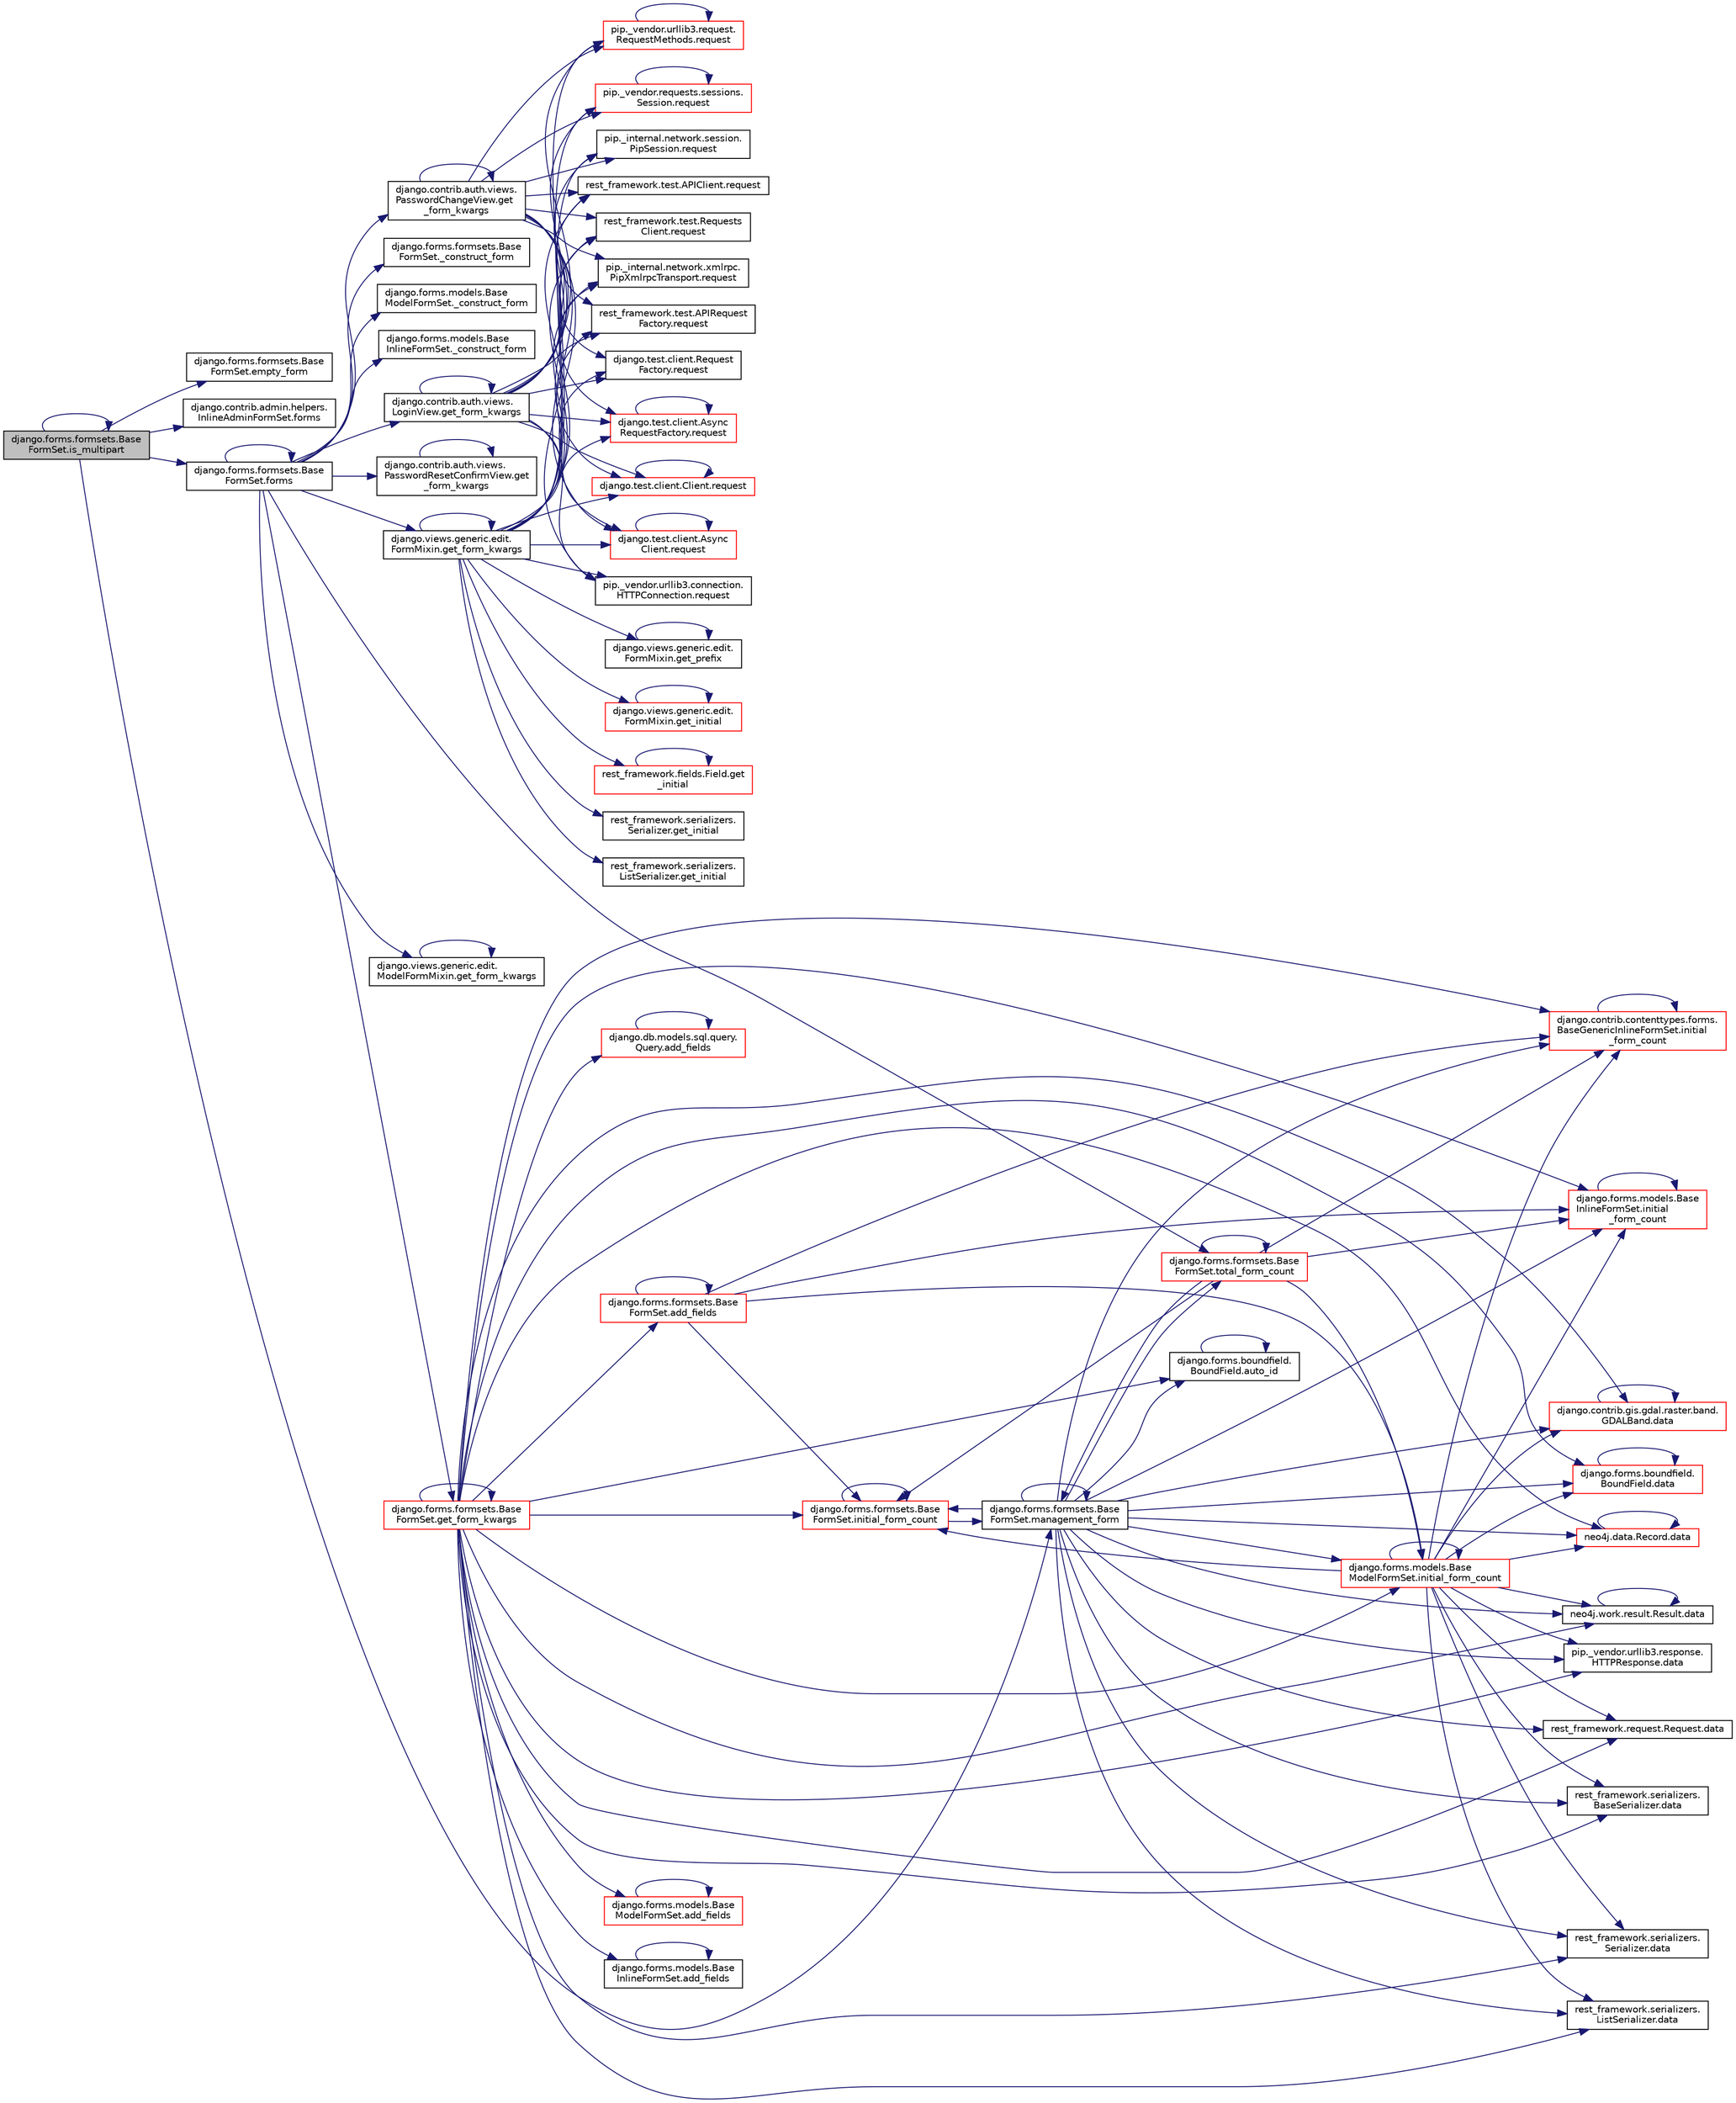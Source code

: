 digraph "django.forms.formsets.BaseFormSet.is_multipart"
{
 // LATEX_PDF_SIZE
  edge [fontname="Helvetica",fontsize="10",labelfontname="Helvetica",labelfontsize="10"];
  node [fontname="Helvetica",fontsize="10",shape=record];
  rankdir="LR";
  Node1 [label="django.forms.formsets.Base\lFormSet.is_multipart",height=0.2,width=0.4,color="black", fillcolor="grey75", style="filled", fontcolor="black",tooltip=" "];
  Node1 -> Node2 [color="midnightblue",fontsize="10",style="solid",fontname="Helvetica"];
  Node2 [label="django.forms.formsets.Base\lFormSet.empty_form",height=0.2,width=0.4,color="black", fillcolor="white", style="filled",URL="$d5/d7f/classdjango_1_1forms_1_1formsets_1_1_base_form_set.html#af9231668ae41c95868d3b496b34d606a",tooltip=" "];
  Node1 -> Node3 [color="midnightblue",fontsize="10",style="solid",fontname="Helvetica"];
  Node3 [label="django.contrib.admin.helpers.\lInlineAdminFormSet.forms",height=0.2,width=0.4,color="black", fillcolor="white", style="filled",URL="$db/d43/classdjango_1_1contrib_1_1admin_1_1helpers_1_1_inline_admin_form_set.html#a5f7dea78364630b55ad61ef019a34edc",tooltip=" "];
  Node1 -> Node4 [color="midnightblue",fontsize="10",style="solid",fontname="Helvetica"];
  Node4 [label="django.forms.formsets.Base\lFormSet.forms",height=0.2,width=0.4,color="black", fillcolor="white", style="filled",URL="$d5/d7f/classdjango_1_1forms_1_1formsets_1_1_base_form_set.html#a70cad149ce8de04397ad6b31f5f5497c",tooltip=" "];
  Node4 -> Node5 [color="midnightblue",fontsize="10",style="solid",fontname="Helvetica"];
  Node5 [label="django.forms.formsets.Base\lFormSet._construct_form",height=0.2,width=0.4,color="black", fillcolor="white", style="filled",URL="$d5/d7f/classdjango_1_1forms_1_1formsets_1_1_base_form_set.html#a77fbc0c9ae5a83ab728e709a4a313aa3",tooltip=" "];
  Node4 -> Node6 [color="midnightblue",fontsize="10",style="solid",fontname="Helvetica"];
  Node6 [label="django.forms.models.Base\lModelFormSet._construct_form",height=0.2,width=0.4,color="black", fillcolor="white", style="filled",URL="$d5/d31/classdjango_1_1forms_1_1models_1_1_base_model_form_set.html#a348b1ad9e9d4d35cd051b1eac28dab3f",tooltip=" "];
  Node4 -> Node7 [color="midnightblue",fontsize="10",style="solid",fontname="Helvetica"];
  Node7 [label="django.forms.models.Base\lInlineFormSet._construct_form",height=0.2,width=0.4,color="black", fillcolor="white", style="filled",URL="$d9/d21/classdjango_1_1forms_1_1models_1_1_base_inline_form_set.html#ae1b546b2614e92192a5f7777f8846c9d",tooltip=" "];
  Node4 -> Node4 [color="midnightblue",fontsize="10",style="solid",fontname="Helvetica"];
  Node4 -> Node8 [color="midnightblue",fontsize="10",style="solid",fontname="Helvetica"];
  Node8 [label="django.contrib.auth.views.\lLoginView.get_form_kwargs",height=0.2,width=0.4,color="black", fillcolor="white", style="filled",URL="$dd/d60/classdjango_1_1contrib_1_1auth_1_1views_1_1_login_view.html#acfe4d8339fbf103b4d0a3ab00ca515cb",tooltip=" "];
  Node8 -> Node8 [color="midnightblue",fontsize="10",style="solid",fontname="Helvetica"];
  Node8 -> Node9 [color="midnightblue",fontsize="10",style="solid",fontname="Helvetica"];
  Node9 [label="pip._internal.network.xmlrpc.\lPipXmlrpcTransport.request",height=0.2,width=0.4,color="black", fillcolor="white", style="filled",URL="$dd/d8a/classpip_1_1__internal_1_1network_1_1xmlrpc_1_1_pip_xmlrpc_transport.html#adb84317dcc522d845a56ce9cc4f82522",tooltip=" "];
  Node8 -> Node10 [color="midnightblue",fontsize="10",style="solid",fontname="Helvetica"];
  Node10 [label="rest_framework.test.APIRequest\lFactory.request",height=0.2,width=0.4,color="black", fillcolor="white", style="filled",URL="$da/d3c/classrest__framework_1_1test_1_1_a_p_i_request_factory.html#abd5931aada009b9fb1f1577613acd058",tooltip=" "];
  Node8 -> Node11 [color="midnightblue",fontsize="10",style="solid",fontname="Helvetica"];
  Node11 [label="django.test.client.Request\lFactory.request",height=0.2,width=0.4,color="black", fillcolor="white", style="filled",URL="$db/d7f/classdjango_1_1test_1_1client_1_1_request_factory.html#a12550839ba4cbabcf38bff0d2ff69f0a",tooltip=" "];
  Node8 -> Node12 [color="midnightblue",fontsize="10",style="solid",fontname="Helvetica"];
  Node12 [label="django.test.client.Async\lRequestFactory.request",height=0.2,width=0.4,color="red", fillcolor="white", style="filled",URL="$d6/de5/classdjango_1_1test_1_1client_1_1_async_request_factory.html#a8dcee74bc0f05203aa2aa2aad95555a9",tooltip=" "];
  Node12 -> Node12 [color="midnightblue",fontsize="10",style="solid",fontname="Helvetica"];
  Node8 -> Node14 [color="midnightblue",fontsize="10",style="solid",fontname="Helvetica"];
  Node14 [label="django.test.client.Client.request",height=0.2,width=0.4,color="red", fillcolor="white", style="filled",URL="$d2/d2e/classdjango_1_1test_1_1client_1_1_client.html#a4b25cead120a234c08a522e016cb6138",tooltip=" "];
  Node14 -> Node14 [color="midnightblue",fontsize="10",style="solid",fontname="Helvetica"];
  Node8 -> Node19 [color="midnightblue",fontsize="10",style="solid",fontname="Helvetica"];
  Node19 [label="django.test.client.Async\lClient.request",height=0.2,width=0.4,color="red", fillcolor="white", style="filled",URL="$d9/dd7/classdjango_1_1test_1_1client_1_1_async_client.html#a38330cfdf01cb69d3dd0bdb8b9777bd9",tooltip=" "];
  Node19 -> Node19 [color="midnightblue",fontsize="10",style="solid",fontname="Helvetica"];
  Node8 -> Node20 [color="midnightblue",fontsize="10",style="solid",fontname="Helvetica"];
  Node20 [label="pip._vendor.urllib3.connection.\lHTTPConnection.request",height=0.2,width=0.4,color="black", fillcolor="white", style="filled",URL="$d2/d75/classpip_1_1__vendor_1_1urllib3_1_1connection_1_1_h_t_t_p_connection.html#ae44707607a133fa0d27085cc2ea9ef85",tooltip=" "];
  Node8 -> Node21 [color="midnightblue",fontsize="10",style="solid",fontname="Helvetica"];
  Node21 [label="pip._vendor.urllib3.request.\lRequestMethods.request",height=0.2,width=0.4,color="red", fillcolor="white", style="filled",URL="$de/d48/classpip_1_1__vendor_1_1urllib3_1_1request_1_1_request_methods.html#a875ca454fac77c856bdf0cbe44f8fb64",tooltip=" "];
  Node21 -> Node21 [color="midnightblue",fontsize="10",style="solid",fontname="Helvetica"];
  Node8 -> Node52 [color="midnightblue",fontsize="10",style="solid",fontname="Helvetica"];
  Node52 [label="pip._vendor.requests.sessions.\lSession.request",height=0.2,width=0.4,color="red", fillcolor="white", style="filled",URL="$da/de9/classpip_1_1__vendor_1_1requests_1_1sessions_1_1_session.html#a718b60e99280c6ef1a346cb6dc0a90c8",tooltip=" "];
  Node52 -> Node52 [color="midnightblue",fontsize="10",style="solid",fontname="Helvetica"];
  Node8 -> Node482 [color="midnightblue",fontsize="10",style="solid",fontname="Helvetica"];
  Node482 [label="pip._internal.network.session.\lPipSession.request",height=0.2,width=0.4,color="black", fillcolor="white", style="filled",URL="$d9/dc2/classpip_1_1__internal_1_1network_1_1session_1_1_pip_session.html#a9c968f2f764cbd41db6684fafb5b1e6a",tooltip=" "];
  Node8 -> Node480 [color="midnightblue",fontsize="10",style="solid",fontname="Helvetica"];
  Node480 [label="rest_framework.test.APIClient.request",height=0.2,width=0.4,color="black", fillcolor="white", style="filled",URL="$da/d51/classrest__framework_1_1test_1_1_a_p_i_client.html#a77b55b2a0a90921243b61303fc37e59d",tooltip=" "];
  Node8 -> Node481 [color="midnightblue",fontsize="10",style="solid",fontname="Helvetica"];
  Node481 [label="rest_framework.test.Requests\lClient.request",height=0.2,width=0.4,color="black", fillcolor="white", style="filled",URL="$de/dc8/classrest__framework_1_1test_1_1_requests_client.html#ae6de53b1244ae8817b8bf8d6838b72ba",tooltip=" "];
  Node4 -> Node756 [color="midnightblue",fontsize="10",style="solid",fontname="Helvetica"];
  Node756 [label="django.contrib.auth.views.\lPasswordResetConfirmView.get\l_form_kwargs",height=0.2,width=0.4,color="black", fillcolor="white", style="filled",URL="$da/d2d/classdjango_1_1contrib_1_1auth_1_1views_1_1_password_reset_confirm_view.html#a98c2c808d29b0e81720825d01c0d0de3",tooltip=" "];
  Node756 -> Node756 [color="midnightblue",fontsize="10",style="solid",fontname="Helvetica"];
  Node4 -> Node757 [color="midnightblue",fontsize="10",style="solid",fontname="Helvetica"];
  Node757 [label="django.contrib.auth.views.\lPasswordChangeView.get\l_form_kwargs",height=0.2,width=0.4,color="black", fillcolor="white", style="filled",URL="$d6/de8/classdjango_1_1contrib_1_1auth_1_1views_1_1_password_change_view.html#a819ee3cbfcf3ce40a8a1aa66bef97850",tooltip=" "];
  Node757 -> Node757 [color="midnightblue",fontsize="10",style="solid",fontname="Helvetica"];
  Node757 -> Node9 [color="midnightblue",fontsize="10",style="solid",fontname="Helvetica"];
  Node757 -> Node10 [color="midnightblue",fontsize="10",style="solid",fontname="Helvetica"];
  Node757 -> Node11 [color="midnightblue",fontsize="10",style="solid",fontname="Helvetica"];
  Node757 -> Node12 [color="midnightblue",fontsize="10",style="solid",fontname="Helvetica"];
  Node757 -> Node14 [color="midnightblue",fontsize="10",style="solid",fontname="Helvetica"];
  Node757 -> Node19 [color="midnightblue",fontsize="10",style="solid",fontname="Helvetica"];
  Node757 -> Node20 [color="midnightblue",fontsize="10",style="solid",fontname="Helvetica"];
  Node757 -> Node21 [color="midnightblue",fontsize="10",style="solid",fontname="Helvetica"];
  Node757 -> Node52 [color="midnightblue",fontsize="10",style="solid",fontname="Helvetica"];
  Node757 -> Node482 [color="midnightblue",fontsize="10",style="solid",fontname="Helvetica"];
  Node757 -> Node480 [color="midnightblue",fontsize="10",style="solid",fontname="Helvetica"];
  Node757 -> Node481 [color="midnightblue",fontsize="10",style="solid",fontname="Helvetica"];
  Node4 -> Node758 [color="midnightblue",fontsize="10",style="solid",fontname="Helvetica"];
  Node758 [label="django.views.generic.edit.\lFormMixin.get_form_kwargs",height=0.2,width=0.4,color="black", fillcolor="white", style="filled",URL="$df/d6a/classdjango_1_1views_1_1generic_1_1edit_1_1_form_mixin.html#a39553a35fb3f5f55c90d9f6355a57b78",tooltip=" "];
  Node758 -> Node758 [color="midnightblue",fontsize="10",style="solid",fontname="Helvetica"];
  Node758 -> Node759 [color="midnightblue",fontsize="10",style="solid",fontname="Helvetica"];
  Node759 [label="django.views.generic.edit.\lFormMixin.get_initial",height=0.2,width=0.4,color="red", fillcolor="white", style="filled",URL="$df/d6a/classdjango_1_1views_1_1generic_1_1edit_1_1_form_mixin.html#ab814b4070196cb0e417553372b9852cf",tooltip=" "];
  Node759 -> Node759 [color="midnightblue",fontsize="10",style="solid",fontname="Helvetica"];
  Node758 -> Node782 [color="midnightblue",fontsize="10",style="solid",fontname="Helvetica"];
  Node782 [label="rest_framework.fields.Field.get\l_initial",height=0.2,width=0.4,color="red", fillcolor="white", style="filled",URL="$d9/d53/classrest__framework_1_1fields_1_1_field.html#a256c6b4d3978a71f5e6e4417135d59ed",tooltip=" "];
  Node782 -> Node782 [color="midnightblue",fontsize="10",style="solid",fontname="Helvetica"];
  Node758 -> Node783 [color="midnightblue",fontsize="10",style="solid",fontname="Helvetica"];
  Node783 [label="rest_framework.serializers.\lSerializer.get_initial",height=0.2,width=0.4,color="black", fillcolor="white", style="filled",URL="$de/daf/classrest__framework_1_1serializers_1_1_serializer.html#a09f977fb602ffec285c3d0c21ad5c06a",tooltip=" "];
  Node758 -> Node784 [color="midnightblue",fontsize="10",style="solid",fontname="Helvetica"];
  Node784 [label="rest_framework.serializers.\lListSerializer.get_initial",height=0.2,width=0.4,color="black", fillcolor="white", style="filled",URL="$d9/dee/classrest__framework_1_1serializers_1_1_list_serializer.html#a134a6fc6f167760f3578bc8b2889da87",tooltip=" "];
  Node758 -> Node785 [color="midnightblue",fontsize="10",style="solid",fontname="Helvetica"];
  Node785 [label="django.views.generic.edit.\lFormMixin.get_prefix",height=0.2,width=0.4,color="black", fillcolor="white", style="filled",URL="$df/d6a/classdjango_1_1views_1_1generic_1_1edit_1_1_form_mixin.html#ad204b54b13386094dd57e94cd32b1dcf",tooltip=" "];
  Node785 -> Node785 [color="midnightblue",fontsize="10",style="solid",fontname="Helvetica"];
  Node758 -> Node11 [color="midnightblue",fontsize="10",style="solid",fontname="Helvetica"];
  Node758 -> Node12 [color="midnightblue",fontsize="10",style="solid",fontname="Helvetica"];
  Node758 -> Node14 [color="midnightblue",fontsize="10",style="solid",fontname="Helvetica"];
  Node758 -> Node19 [color="midnightblue",fontsize="10",style="solid",fontname="Helvetica"];
  Node758 -> Node9 [color="midnightblue",fontsize="10",style="solid",fontname="Helvetica"];
  Node758 -> Node482 [color="midnightblue",fontsize="10",style="solid",fontname="Helvetica"];
  Node758 -> Node52 [color="midnightblue",fontsize="10",style="solid",fontname="Helvetica"];
  Node758 -> Node10 [color="midnightblue",fontsize="10",style="solid",fontname="Helvetica"];
  Node758 -> Node20 [color="midnightblue",fontsize="10",style="solid",fontname="Helvetica"];
  Node758 -> Node21 [color="midnightblue",fontsize="10",style="solid",fontname="Helvetica"];
  Node758 -> Node480 [color="midnightblue",fontsize="10",style="solid",fontname="Helvetica"];
  Node758 -> Node481 [color="midnightblue",fontsize="10",style="solid",fontname="Helvetica"];
  Node4 -> Node786 [color="midnightblue",fontsize="10",style="solid",fontname="Helvetica"];
  Node786 [label="django.views.generic.edit.\lModelFormMixin.get_form_kwargs",height=0.2,width=0.4,color="black", fillcolor="white", style="filled",URL="$d9/de4/classdjango_1_1views_1_1generic_1_1edit_1_1_model_form_mixin.html#acb84732059397043dfe04440b12ac05b",tooltip=" "];
  Node786 -> Node786 [color="midnightblue",fontsize="10",style="solid",fontname="Helvetica"];
  Node4 -> Node787 [color="midnightblue",fontsize="10",style="solid",fontname="Helvetica"];
  Node787 [label="django.forms.formsets.Base\lFormSet.get_form_kwargs",height=0.2,width=0.4,color="red", fillcolor="white", style="filled",URL="$d5/d7f/classdjango_1_1forms_1_1formsets_1_1_base_form_set.html#a88de5b295c9504269cae259b3bcefc93",tooltip=" "];
  Node787 -> Node788 [color="midnightblue",fontsize="10",style="solid",fontname="Helvetica"];
  Node788 [label="django.db.models.sql.query.\lQuery.add_fields",height=0.2,width=0.4,color="red", fillcolor="white", style="filled",URL="$d6/d30/classdjango_1_1db_1_1models_1_1sql_1_1query_1_1_query.html#a8ced3db76abd43e72de7ccbe8b829b14",tooltip=" "];
  Node788 -> Node788 [color="midnightblue",fontsize="10",style="solid",fontname="Helvetica"];
  Node787 -> Node810 [color="midnightblue",fontsize="10",style="solid",fontname="Helvetica"];
  Node810 [label="django.forms.formsets.Base\lFormSet.add_fields",height=0.2,width=0.4,color="red", fillcolor="white", style="filled",URL="$d5/d7f/classdjango_1_1forms_1_1formsets_1_1_base_form_set.html#a5139435e68b424b423f9b672f192ced6",tooltip=" "];
  Node810 -> Node810 [color="midnightblue",fontsize="10",style="solid",fontname="Helvetica"];
  Node810 -> Node812 [color="midnightblue",fontsize="10",style="solid",fontname="Helvetica"];
  Node812 [label="django.contrib.contenttypes.forms.\lBaseGenericInlineFormSet.initial\l_form_count",height=0.2,width=0.4,color="red", fillcolor="white", style="filled",URL="$d5/ded/classdjango_1_1contrib_1_1contenttypes_1_1forms_1_1_base_generic_inline_form_set.html#ac3f6ce4eb97005dc1f89a2a478e321ea",tooltip=" "];
  Node812 -> Node812 [color="midnightblue",fontsize="10",style="solid",fontname="Helvetica"];
  Node810 -> Node813 [color="midnightblue",fontsize="10",style="solid",fontname="Helvetica"];
  Node813 [label="django.forms.formsets.Base\lFormSet.initial_form_count",height=0.2,width=0.4,color="red", fillcolor="white", style="filled",URL="$d5/d7f/classdjango_1_1forms_1_1formsets_1_1_base_form_set.html#a793420ef47cc932007c942f506a6be84",tooltip=" "];
  Node813 -> Node813 [color="midnightblue",fontsize="10",style="solid",fontname="Helvetica"];
  Node813 -> Node814 [color="midnightblue",fontsize="10",style="solid",fontname="Helvetica"];
  Node814 [label="django.forms.formsets.Base\lFormSet.management_form",height=0.2,width=0.4,color="black", fillcolor="white", style="filled",URL="$d5/d7f/classdjango_1_1forms_1_1formsets_1_1_base_form_set.html#abea17bdc7dd08b469d9e14688384330e",tooltip=" "];
  Node814 -> Node815 [color="midnightblue",fontsize="10",style="solid",fontname="Helvetica"];
  Node815 [label="django.forms.boundfield.\lBoundField.auto_id",height=0.2,width=0.4,color="black", fillcolor="white", style="filled",URL="$da/d92/classdjango_1_1forms_1_1boundfield_1_1_bound_field.html#a68d9bfc7200f45392c4de7f4a9b73a28",tooltip=" "];
  Node815 -> Node815 [color="midnightblue",fontsize="10",style="solid",fontname="Helvetica"];
  Node814 -> Node816 [color="midnightblue",fontsize="10",style="solid",fontname="Helvetica"];
  Node816 [label="django.contrib.gis.gdal.raster.band.\lGDALBand.data",height=0.2,width=0.4,color="red", fillcolor="white", style="filled",URL="$d5/d4d/classdjango_1_1contrib_1_1gis_1_1gdal_1_1raster_1_1band_1_1_g_d_a_l_band.html#ab034c17962c340c65434561c57451461",tooltip=" "];
  Node816 -> Node816 [color="midnightblue",fontsize="10",style="solid",fontname="Helvetica"];
  Node814 -> Node828 [color="midnightblue",fontsize="10",style="solid",fontname="Helvetica"];
  Node828 [label="django.forms.boundfield.\lBoundField.data",height=0.2,width=0.4,color="red", fillcolor="white", style="filled",URL="$da/d92/classdjango_1_1forms_1_1boundfield_1_1_bound_field.html#ab171a7cf1b7f223c5a378a8a216c665d",tooltip=" "];
  Node828 -> Node828 [color="midnightblue",fontsize="10",style="solid",fontname="Helvetica"];
  Node814 -> Node829 [color="midnightblue",fontsize="10",style="solid",fontname="Helvetica"];
  Node829 [label="neo4j.data.Record.data",height=0.2,width=0.4,color="red", fillcolor="white", style="filled",URL="$d8/da3/classneo4j_1_1data_1_1_record.html#a24123084c9f60275847a4509076677bf",tooltip=" "];
  Node829 -> Node829 [color="midnightblue",fontsize="10",style="solid",fontname="Helvetica"];
  Node814 -> Node830 [color="midnightblue",fontsize="10",style="solid",fontname="Helvetica"];
  Node830 [label="neo4j.work.result.Result.data",height=0.2,width=0.4,color="black", fillcolor="white", style="filled",URL="$d6/d93/classneo4j_1_1work_1_1result_1_1_result.html#a91a9d95693baed609c832d2306811873",tooltip=" "];
  Node830 -> Node830 [color="midnightblue",fontsize="10",style="solid",fontname="Helvetica"];
  Node814 -> Node831 [color="midnightblue",fontsize="10",style="solid",fontname="Helvetica"];
  Node831 [label="pip._vendor.urllib3.response.\lHTTPResponse.data",height=0.2,width=0.4,color="black", fillcolor="white", style="filled",URL="$dd/d5a/classpip_1_1__vendor_1_1urllib3_1_1response_1_1_h_t_t_p_response.html#a6e7ac6d6d58cacbce67ec13daeedeb7c",tooltip=" "];
  Node814 -> Node832 [color="midnightblue",fontsize="10",style="solid",fontname="Helvetica"];
  Node832 [label="rest_framework.request.Request.data",height=0.2,width=0.4,color="black", fillcolor="white", style="filled",URL="$d9/d48/classrest__framework_1_1request_1_1_request.html#ae246e53ff4ce6ec7367efa833ac43eb7",tooltip=" "];
  Node814 -> Node833 [color="midnightblue",fontsize="10",style="solid",fontname="Helvetica"];
  Node833 [label="rest_framework.serializers.\lBaseSerializer.data",height=0.2,width=0.4,color="black", fillcolor="white", style="filled",URL="$d9/de7/classrest__framework_1_1serializers_1_1_base_serializer.html#ab8e2dde5ecf9c3cc38be55e4b92f7fae",tooltip=" "];
  Node814 -> Node834 [color="midnightblue",fontsize="10",style="solid",fontname="Helvetica"];
  Node834 [label="rest_framework.serializers.\lSerializer.data",height=0.2,width=0.4,color="black", fillcolor="white", style="filled",URL="$de/daf/classrest__framework_1_1serializers_1_1_serializer.html#a028ae12666279b96942ec52c9e0bfb70",tooltip=" "];
  Node814 -> Node835 [color="midnightblue",fontsize="10",style="solid",fontname="Helvetica"];
  Node835 [label="rest_framework.serializers.\lListSerializer.data",height=0.2,width=0.4,color="black", fillcolor="white", style="filled",URL="$d9/dee/classrest__framework_1_1serializers_1_1_list_serializer.html#a98b5c9f9dc18b200355dfed8df68dd19",tooltip=" "];
  Node814 -> Node812 [color="midnightblue",fontsize="10",style="solid",fontname="Helvetica"];
  Node814 -> Node813 [color="midnightblue",fontsize="10",style="solid",fontname="Helvetica"];
  Node814 -> Node836 [color="midnightblue",fontsize="10",style="solid",fontname="Helvetica"];
  Node836 [label="django.forms.models.Base\lModelFormSet.initial_form_count",height=0.2,width=0.4,color="red", fillcolor="white", style="filled",URL="$d5/d31/classdjango_1_1forms_1_1models_1_1_base_model_form_set.html#a6a15e7dc230a83274059086c7297b540",tooltip=" "];
  Node836 -> Node828 [color="midnightblue",fontsize="10",style="solid",fontname="Helvetica"];
  Node836 -> Node816 [color="midnightblue",fontsize="10",style="solid",fontname="Helvetica"];
  Node836 -> Node829 [color="midnightblue",fontsize="10",style="solid",fontname="Helvetica"];
  Node836 -> Node835 [color="midnightblue",fontsize="10",style="solid",fontname="Helvetica"];
  Node836 -> Node830 [color="midnightblue",fontsize="10",style="solid",fontname="Helvetica"];
  Node836 -> Node831 [color="midnightblue",fontsize="10",style="solid",fontname="Helvetica"];
  Node836 -> Node832 [color="midnightblue",fontsize="10",style="solid",fontname="Helvetica"];
  Node836 -> Node833 [color="midnightblue",fontsize="10",style="solid",fontname="Helvetica"];
  Node836 -> Node834 [color="midnightblue",fontsize="10",style="solid",fontname="Helvetica"];
  Node836 -> Node812 [color="midnightblue",fontsize="10",style="solid",fontname="Helvetica"];
  Node836 -> Node813 [color="midnightblue",fontsize="10",style="solid",fontname="Helvetica"];
  Node836 -> Node836 [color="midnightblue",fontsize="10",style="solid",fontname="Helvetica"];
  Node836 -> Node842 [color="midnightblue",fontsize="10",style="solid",fontname="Helvetica"];
  Node842 [label="django.forms.models.Base\lInlineFormSet.initial\l_form_count",height=0.2,width=0.4,color="red", fillcolor="white", style="filled",URL="$d9/d21/classdjango_1_1forms_1_1models_1_1_base_inline_form_set.html#ac394f645606f0c6dac5adcfe180e1725",tooltip=" "];
  Node842 -> Node842 [color="midnightblue",fontsize="10",style="solid",fontname="Helvetica"];
  Node814 -> Node842 [color="midnightblue",fontsize="10",style="solid",fontname="Helvetica"];
  Node814 -> Node814 [color="midnightblue",fontsize="10",style="solid",fontname="Helvetica"];
  Node814 -> Node843 [color="midnightblue",fontsize="10",style="solid",fontname="Helvetica"];
  Node843 [label="django.forms.formsets.Base\lFormSet.total_form_count",height=0.2,width=0.4,color="red", fillcolor="white", style="filled",URL="$d5/d7f/classdjango_1_1forms_1_1formsets_1_1_base_form_set.html#a37ab5fcd99e2f3bbd6c74342e08aeaed",tooltip=" "];
  Node843 -> Node812 [color="midnightblue",fontsize="10",style="solid",fontname="Helvetica"];
  Node843 -> Node813 [color="midnightblue",fontsize="10",style="solid",fontname="Helvetica"];
  Node843 -> Node836 [color="midnightblue",fontsize="10",style="solid",fontname="Helvetica"];
  Node843 -> Node842 [color="midnightblue",fontsize="10",style="solid",fontname="Helvetica"];
  Node843 -> Node814 [color="midnightblue",fontsize="10",style="solid",fontname="Helvetica"];
  Node843 -> Node843 [color="midnightblue",fontsize="10",style="solid",fontname="Helvetica"];
  Node810 -> Node836 [color="midnightblue",fontsize="10",style="solid",fontname="Helvetica"];
  Node810 -> Node842 [color="midnightblue",fontsize="10",style="solid",fontname="Helvetica"];
  Node787 -> Node844 [color="midnightblue",fontsize="10",style="solid",fontname="Helvetica"];
  Node844 [label="django.forms.models.Base\lModelFormSet.add_fields",height=0.2,width=0.4,color="red", fillcolor="white", style="filled",URL="$d5/d31/classdjango_1_1forms_1_1models_1_1_base_model_form_set.html#a7ba87ca8389c133b3c62c02ec6183b2c",tooltip=" "];
  Node844 -> Node844 [color="midnightblue",fontsize="10",style="solid",fontname="Helvetica"];
  Node787 -> Node845 [color="midnightblue",fontsize="10",style="solid",fontname="Helvetica"];
  Node845 [label="django.forms.models.Base\lInlineFormSet.add_fields",height=0.2,width=0.4,color="black", fillcolor="white", style="filled",URL="$d9/d21/classdjango_1_1forms_1_1models_1_1_base_inline_form_set.html#a61cbb631d0a888f9d20bd98ad86cc402",tooltip=" "];
  Node845 -> Node845 [color="midnightblue",fontsize="10",style="solid",fontname="Helvetica"];
  Node787 -> Node815 [color="midnightblue",fontsize="10",style="solid",fontname="Helvetica"];
  Node787 -> Node828 [color="midnightblue",fontsize="10",style="solid",fontname="Helvetica"];
  Node787 -> Node831 [color="midnightblue",fontsize="10",style="solid",fontname="Helvetica"];
  Node787 -> Node835 [color="midnightblue",fontsize="10",style="solid",fontname="Helvetica"];
  Node787 -> Node829 [color="midnightblue",fontsize="10",style="solid",fontname="Helvetica"];
  Node787 -> Node832 [color="midnightblue",fontsize="10",style="solid",fontname="Helvetica"];
  Node787 -> Node830 [color="midnightblue",fontsize="10",style="solid",fontname="Helvetica"];
  Node787 -> Node816 [color="midnightblue",fontsize="10",style="solid",fontname="Helvetica"];
  Node787 -> Node833 [color="midnightblue",fontsize="10",style="solid",fontname="Helvetica"];
  Node787 -> Node834 [color="midnightblue",fontsize="10",style="solid",fontname="Helvetica"];
  Node787 -> Node787 [color="midnightblue",fontsize="10",style="solid",fontname="Helvetica"];
  Node787 -> Node812 [color="midnightblue",fontsize="10",style="solid",fontname="Helvetica"];
  Node787 -> Node813 [color="midnightblue",fontsize="10",style="solid",fontname="Helvetica"];
  Node787 -> Node836 [color="midnightblue",fontsize="10",style="solid",fontname="Helvetica"];
  Node787 -> Node842 [color="midnightblue",fontsize="10",style="solid",fontname="Helvetica"];
  Node4 -> Node843 [color="midnightblue",fontsize="10",style="solid",fontname="Helvetica"];
  Node1 -> Node1 [color="midnightblue",fontsize="10",style="solid",fontname="Helvetica"];
  Node1 -> Node814 [color="midnightblue",fontsize="10",style="solid",fontname="Helvetica"];
}
